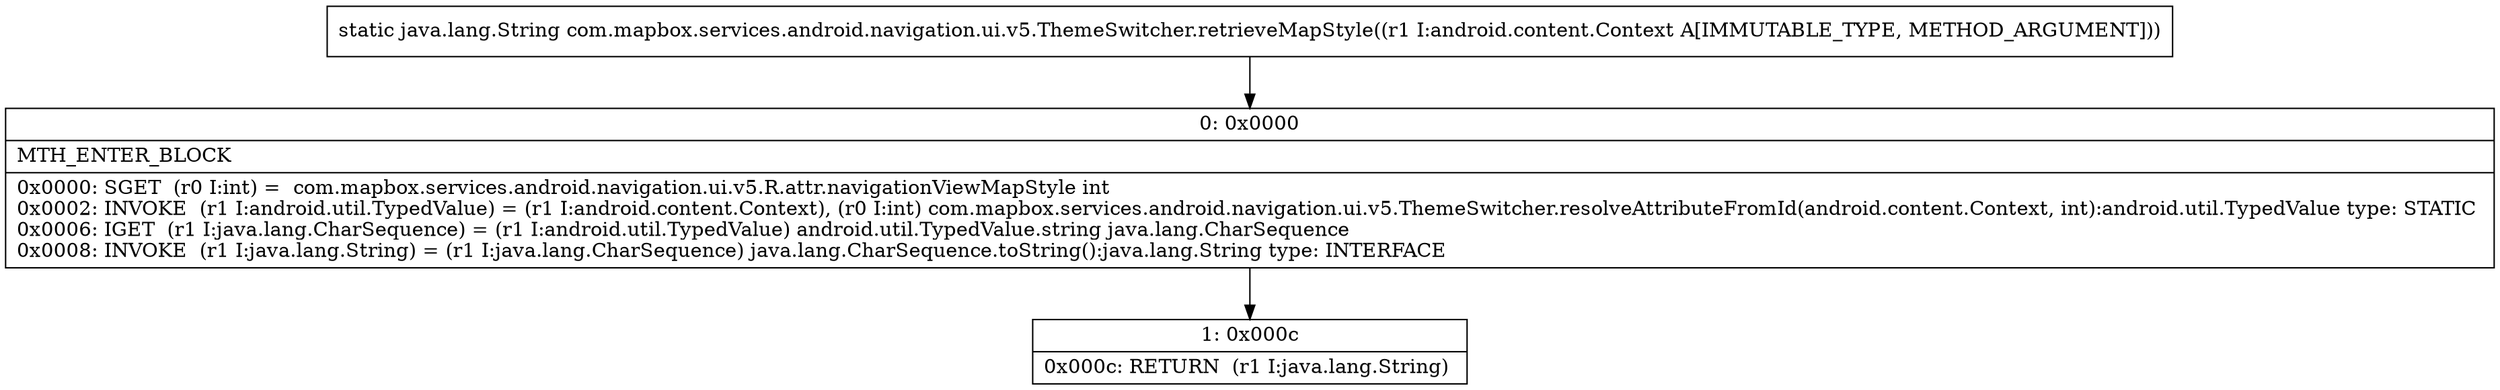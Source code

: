 digraph "CFG forcom.mapbox.services.android.navigation.ui.v5.ThemeSwitcher.retrieveMapStyle(Landroid\/content\/Context;)Ljava\/lang\/String;" {
Node_0 [shape=record,label="{0\:\ 0x0000|MTH_ENTER_BLOCK\l|0x0000: SGET  (r0 I:int) =  com.mapbox.services.android.navigation.ui.v5.R.attr.navigationViewMapStyle int \l0x0002: INVOKE  (r1 I:android.util.TypedValue) = (r1 I:android.content.Context), (r0 I:int) com.mapbox.services.android.navigation.ui.v5.ThemeSwitcher.resolveAttributeFromId(android.content.Context, int):android.util.TypedValue type: STATIC \l0x0006: IGET  (r1 I:java.lang.CharSequence) = (r1 I:android.util.TypedValue) android.util.TypedValue.string java.lang.CharSequence \l0x0008: INVOKE  (r1 I:java.lang.String) = (r1 I:java.lang.CharSequence) java.lang.CharSequence.toString():java.lang.String type: INTERFACE \l}"];
Node_1 [shape=record,label="{1\:\ 0x000c|0x000c: RETURN  (r1 I:java.lang.String) \l}"];
MethodNode[shape=record,label="{static java.lang.String com.mapbox.services.android.navigation.ui.v5.ThemeSwitcher.retrieveMapStyle((r1 I:android.content.Context A[IMMUTABLE_TYPE, METHOD_ARGUMENT])) }"];
MethodNode -> Node_0;
Node_0 -> Node_1;
}


